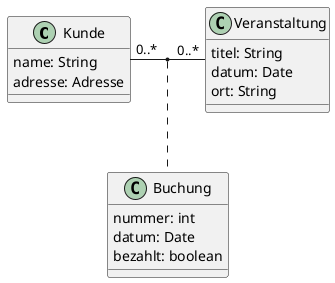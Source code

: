 @startuml Aufgabe 3 b)

skinparam classAttributeIconSize 0

class Kunde {
    name: String
    adresse: Adresse
}

class Veranstaltung {
    titel: String
    datum: Date
    ort: String
}

class Buchung {
    nummer: int
    datum: Date
    bezahlt: boolean
}

Kunde "0..*" - "0..*" Veranstaltung
(Kunde, Veranstaltung) .. Buchung

@enduml
